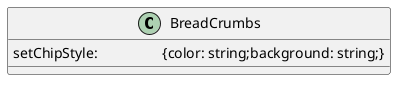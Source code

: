 @startuml BasicChip class diagram

class BreadCrumbs {
  setChipStyle: \t\t {color: string;background: string;}
}

@enduml